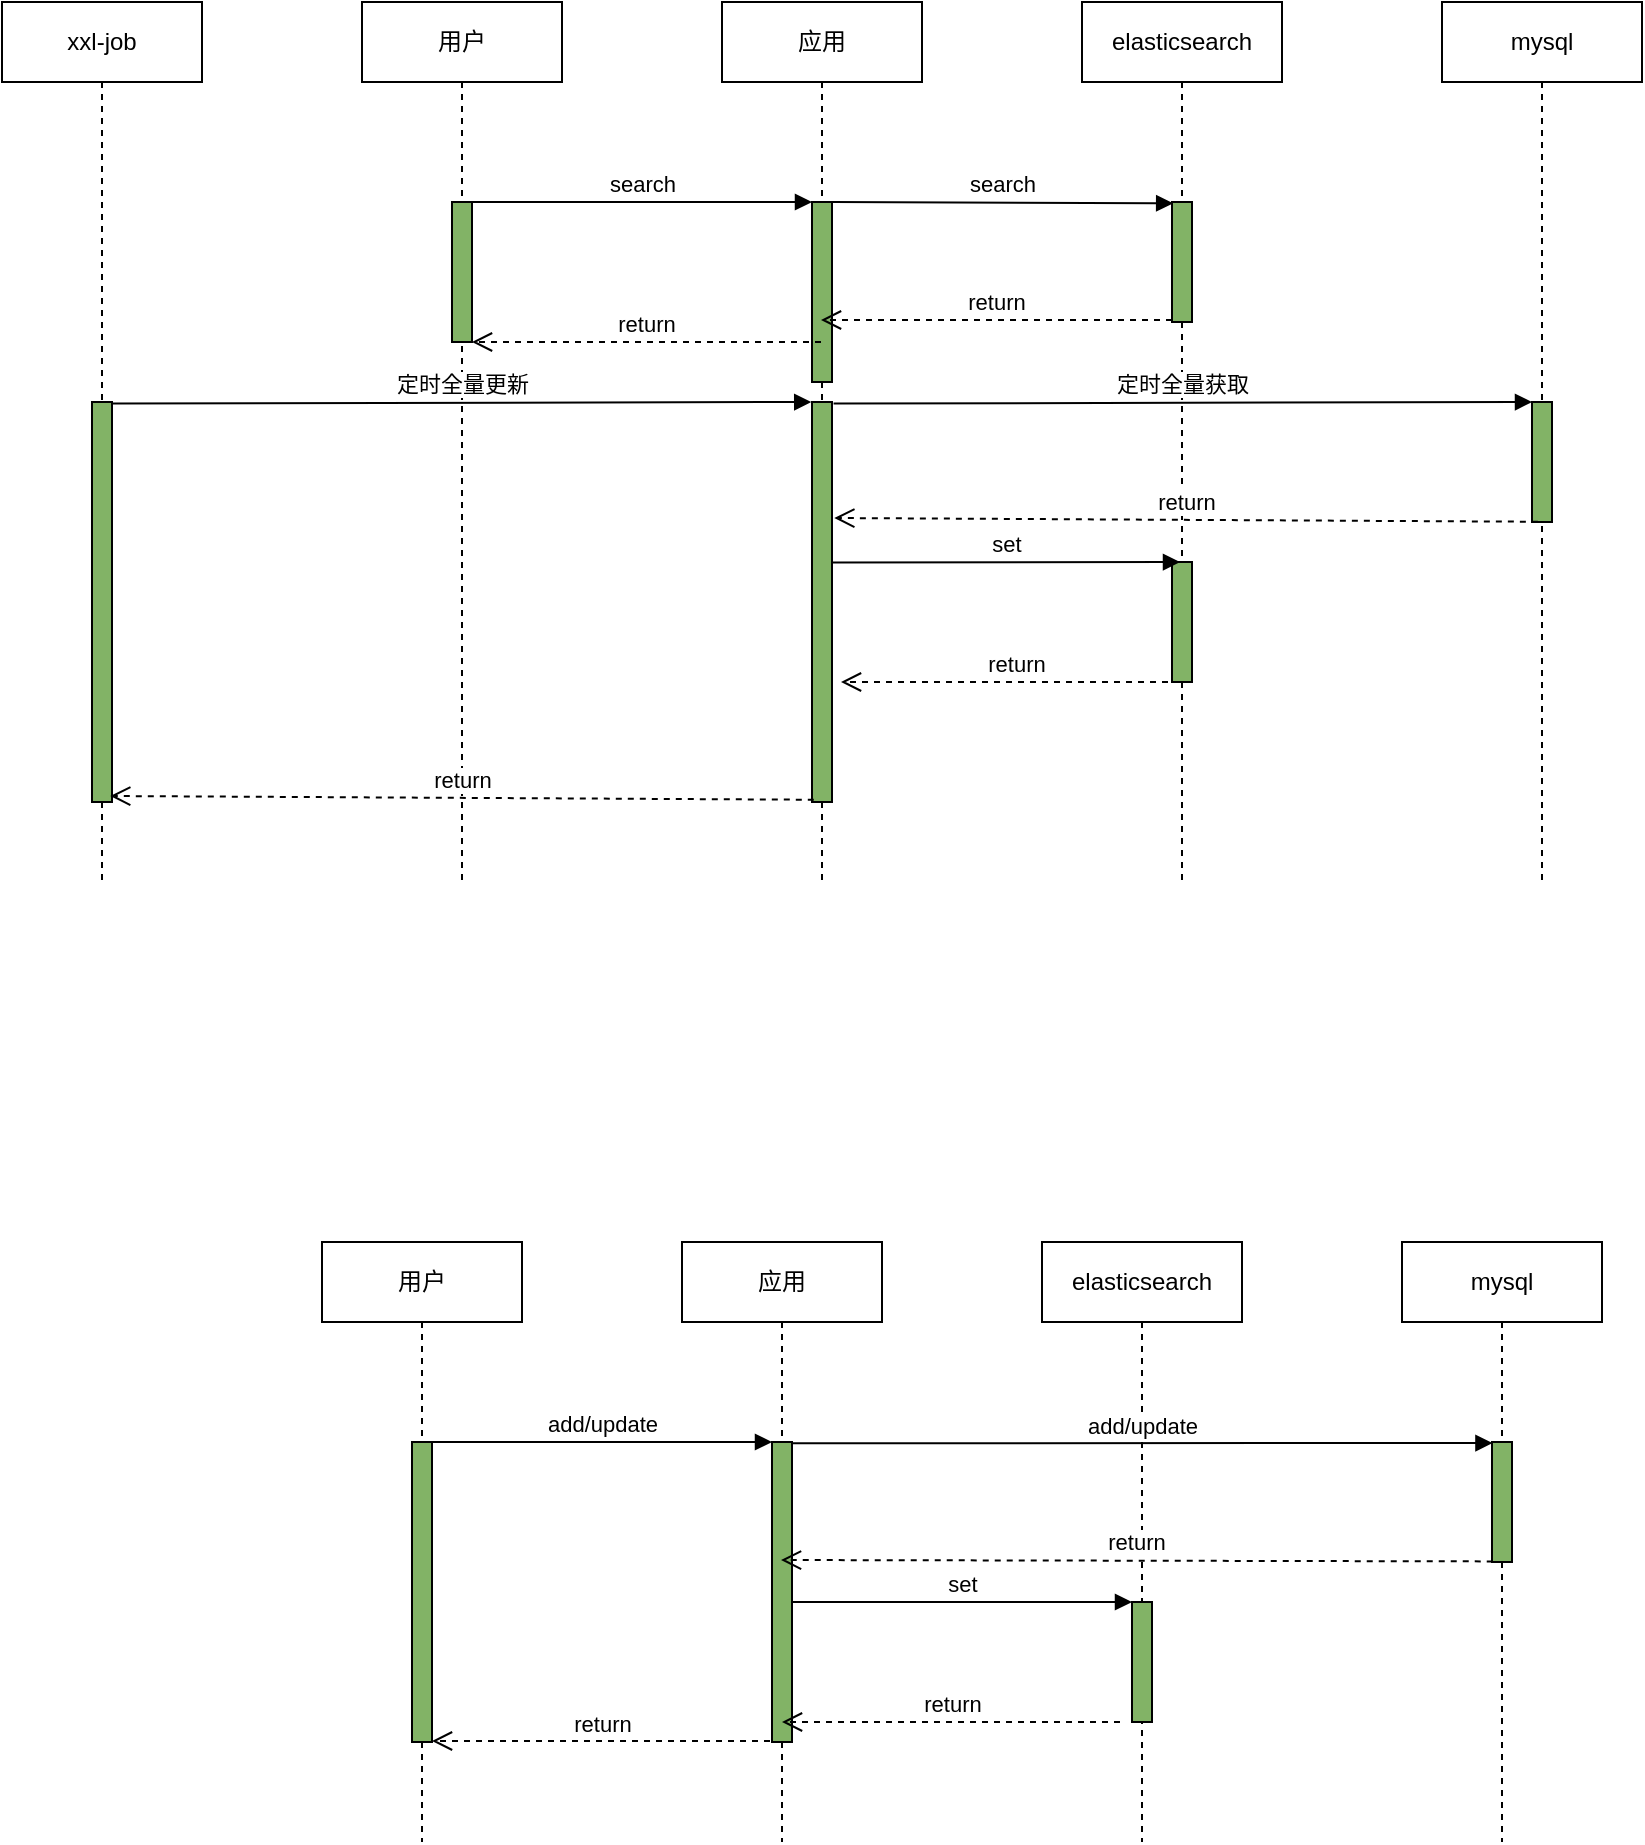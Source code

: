 <mxfile version="13.0.3" type="device" pages="4"><diagram id="2pOx5vZA9bVdwbyQCd-J" name="机构空间搜索"><mxGraphModel dx="2077" dy="900" grid="1" gridSize="10" guides="1" tooltips="1" connect="1" arrows="1" fold="1" page="1" pageScale="1" pageWidth="827" pageHeight="1169" math="0" shadow="0"><root><mxCell id="0"/><mxCell id="1" parent="0"/><mxCell id="FmUv01zvPgRpeJkrt24G-2" value="用户" style="shape=umlLifeline;perimeter=lifelinePerimeter;whiteSpace=wrap;html=1;container=1;collapsible=0;recursiveResize=0;outlineConnect=0;" vertex="1" parent="1"><mxGeometry x="60" y="150" width="100" height="440" as="geometry"/></mxCell><mxCell id="FmUv01zvPgRpeJkrt24G-3" value="" style="html=1;points=[];perimeter=orthogonalPerimeter;fillColor=#82B366;" vertex="1" parent="FmUv01zvPgRpeJkrt24G-2"><mxGeometry x="45" y="100" width="10" height="70" as="geometry"/></mxCell><mxCell id="FmUv01zvPgRpeJkrt24G-4" value="xxl-job" style="shape=umlLifeline;perimeter=lifelinePerimeter;whiteSpace=wrap;html=1;container=1;collapsible=0;recursiveResize=0;outlineConnect=0;" vertex="1" parent="1"><mxGeometry x="-120" y="150" width="100" height="440" as="geometry"/></mxCell><mxCell id="FmUv01zvPgRpeJkrt24G-5" value="" style="html=1;points=[];perimeter=orthogonalPerimeter;fillColor=#82B366;" vertex="1" parent="FmUv01zvPgRpeJkrt24G-4"><mxGeometry x="45" y="200" width="10" height="200" as="geometry"/></mxCell><mxCell id="FmUv01zvPgRpeJkrt24G-6" value="应用" style="shape=umlLifeline;perimeter=lifelinePerimeter;whiteSpace=wrap;html=1;container=1;collapsible=0;recursiveResize=0;outlineConnect=0;" vertex="1" parent="1"><mxGeometry x="240" y="150" width="100" height="440" as="geometry"/></mxCell><mxCell id="FmUv01zvPgRpeJkrt24G-7" value="" style="html=1;points=[];perimeter=orthogonalPerimeter;fillColor=#82B366;" vertex="1" parent="FmUv01zvPgRpeJkrt24G-6"><mxGeometry x="45" y="100" width="10" height="90" as="geometry"/></mxCell><mxCell id="FmUv01zvPgRpeJkrt24G-8" value="" style="html=1;points=[];perimeter=orthogonalPerimeter;fillColor=#82B366;" vertex="1" parent="FmUv01zvPgRpeJkrt24G-6"><mxGeometry x="45" y="200" width="10" height="200" as="geometry"/></mxCell><mxCell id="FmUv01zvPgRpeJkrt24G-9" value="elasticsearch" style="shape=umlLifeline;perimeter=lifelinePerimeter;whiteSpace=wrap;html=1;container=1;collapsible=0;recursiveResize=0;outlineConnect=0;" vertex="1" parent="1"><mxGeometry x="420" y="150" width="100" height="440" as="geometry"/></mxCell><mxCell id="FmUv01zvPgRpeJkrt24G-10" value="" style="html=1;points=[];perimeter=orthogonalPerimeter;fillColor=#82B366;" vertex="1" parent="FmUv01zvPgRpeJkrt24G-9"><mxGeometry x="45" y="280" width="10" height="60" as="geometry"/></mxCell><mxCell id="FmUv01zvPgRpeJkrt24G-11" value="mysql" style="shape=umlLifeline;perimeter=lifelinePerimeter;whiteSpace=wrap;html=1;container=1;collapsible=0;recursiveResize=0;outlineConnect=0;" vertex="1" parent="1"><mxGeometry x="600" y="150" width="100" height="440" as="geometry"/></mxCell><mxCell id="FmUv01zvPgRpeJkrt24G-12" value="" style="html=1;points=[];perimeter=orthogonalPerimeter;fillColor=#82B366;" vertex="1" parent="1"><mxGeometry x="465" y="250" width="10" height="60" as="geometry"/></mxCell><mxCell id="FmUv01zvPgRpeJkrt24G-13" value="search" style="html=1;verticalAlign=bottom;endArrow=block;exitX=1;exitY=0;exitDx=0;exitDy=0;entryX=0;entryY=0;entryDx=0;entryDy=0;entryPerimeter=0;" edge="1" parent="1" source="FmUv01zvPgRpeJkrt24G-3" target="FmUv01zvPgRpeJkrt24G-7"><mxGeometry relative="1" as="geometry"><mxPoint x="290" y="250" as="targetPoint"/></mxGeometry></mxCell><mxCell id="FmUv01zvPgRpeJkrt24G-14" value="return" style="html=1;verticalAlign=bottom;endArrow=open;dashed=1;endSize=8;entryX=1;entryY=0.95;entryDx=0;entryDy=0;" edge="1" parent="1"><mxGeometry relative="1" as="geometry"><mxPoint x="115" y="320" as="targetPoint"/><mxPoint x="289.5" y="320" as="sourcePoint"/></mxGeometry></mxCell><mxCell id="FmUv01zvPgRpeJkrt24G-15" value="return" style="html=1;verticalAlign=bottom;endArrow=open;dashed=1;endSize=8;" edge="1" parent="1"><mxGeometry relative="1" as="geometry"><mxPoint x="289.5" y="309" as="targetPoint"/><mxPoint x="465" y="309" as="sourcePoint"/></mxGeometry></mxCell><mxCell id="FmUv01zvPgRpeJkrt24G-34" value="search" style="html=1;verticalAlign=bottom;endArrow=block;exitX=1.009;exitY=0;exitDx=0;exitDy=0;exitPerimeter=0;entryX=0.058;entryY=0.011;entryDx=0;entryDy=0;entryPerimeter=0;" edge="1" parent="1" source="FmUv01zvPgRpeJkrt24G-7" target="FmUv01zvPgRpeJkrt24G-12"><mxGeometry width="80" relative="1" as="geometry"><mxPoint x="330" y="250" as="sourcePoint"/><mxPoint x="410" y="250" as="targetPoint"/></mxGeometry></mxCell><mxCell id="FmUv01zvPgRpeJkrt24G-38" value="" style="html=1;points=[];perimeter=orthogonalPerimeter;fillColor=#82B366;" vertex="1" parent="1"><mxGeometry x="645" y="350" width="10" height="60" as="geometry"/></mxCell><mxCell id="FmUv01zvPgRpeJkrt24G-39" value="定时全量获取" style="html=1;verticalAlign=bottom;endArrow=block;entryX=0.022;entryY=0.009;entryDx=0;entryDy=0;entryPerimeter=0;exitX=1.079;exitY=0.004;exitDx=0;exitDy=0;exitPerimeter=0;" edge="1" parent="1" source="FmUv01zvPgRpeJkrt24G-8"><mxGeometry relative="1" as="geometry"><mxPoint x="645" y="350" as="targetPoint"/><mxPoint x="321" y="350" as="sourcePoint"/></mxGeometry></mxCell><mxCell id="FmUv01zvPgRpeJkrt24G-40" value="return" style="html=1;verticalAlign=bottom;endArrow=open;dashed=1;endSize=8;exitX=0.037;exitY=0.995;exitDx=0;exitDy=0;exitPerimeter=0;entryX=1.114;entryY=0.29;entryDx=0;entryDy=0;entryPerimeter=0;" edge="1" parent="1" target="FmUv01zvPgRpeJkrt24G-8"><mxGeometry relative="1" as="geometry"><mxPoint x="330" y="409" as="targetPoint"/><mxPoint x="647.93" y="409.87" as="sourcePoint"/></mxGeometry></mxCell><mxCell id="FmUv01zvPgRpeJkrt24G-41" value="set" style="html=1;verticalAlign=bottom;endArrow=block;exitX=1.013;exitY=0.401;exitDx=0;exitDy=0;exitPerimeter=0;entryX=0.3;entryY=-0.017;entryDx=0;entryDy=0;entryPerimeter=0;" edge="1" parent="1" source="FmUv01zvPgRpeJkrt24G-8"><mxGeometry width="80" relative="1" as="geometry"><mxPoint x="295" y="432.04" as="sourcePoint"/><mxPoint x="469" y="430" as="targetPoint"/></mxGeometry></mxCell><mxCell id="FmUv01zvPgRpeJkrt24G-42" value="return" style="html=1;verticalAlign=bottom;endArrow=open;dashed=1;endSize=8;" edge="1" parent="1"><mxGeometry relative="1" as="geometry"><mxPoint x="299.5" y="490" as="targetPoint"/><mxPoint x="475" y="490" as="sourcePoint"/></mxGeometry></mxCell><mxCell id="FmUv01zvPgRpeJkrt24G-43" value="定时全量更新" style="html=1;verticalAlign=bottom;endArrow=block;entryX=0.022;entryY=0.009;entryDx=0;entryDy=0;entryPerimeter=0;exitX=1.079;exitY=0.004;exitDx=0;exitDy=0;exitPerimeter=0;" edge="1" parent="1"><mxGeometry relative="1" as="geometry"><mxPoint x="284.61" y="350" as="targetPoint"/><mxPoint x="-64.6" y="350.8" as="sourcePoint"/></mxGeometry></mxCell><mxCell id="FmUv01zvPgRpeJkrt24G-44" value="return" style="html=1;verticalAlign=bottom;endArrow=open;dashed=1;endSize=8;exitX=0.037;exitY=0.995;exitDx=0;exitDy=0;exitPerimeter=0;entryX=1.114;entryY=0.29;entryDx=0;entryDy=0;entryPerimeter=0;" edge="1" parent="1"><mxGeometry relative="1" as="geometry"><mxPoint x="-65.89" y="547" as="targetPoint"/><mxPoint x="285.9" y="548.87" as="sourcePoint"/></mxGeometry></mxCell><mxCell id="FmUv01zvPgRpeJkrt24G-90" value="用户" style="shape=umlLifeline;perimeter=lifelinePerimeter;whiteSpace=wrap;html=1;container=1;collapsible=0;recursiveResize=0;outlineConnect=0;" vertex="1" parent="1"><mxGeometry x="40" y="770" width="100" height="300" as="geometry"/></mxCell><mxCell id="FmUv01zvPgRpeJkrt24G-91" value="" style="html=1;points=[];perimeter=orthogonalPerimeter;fillColor=#82B366;" vertex="1" parent="FmUv01zvPgRpeJkrt24G-90"><mxGeometry x="45" y="100" width="10" height="150" as="geometry"/></mxCell><mxCell id="FmUv01zvPgRpeJkrt24G-92" value="应用" style="shape=umlLifeline;perimeter=lifelinePerimeter;whiteSpace=wrap;html=1;container=1;collapsible=0;recursiveResize=0;outlineConnect=0;" vertex="1" parent="1"><mxGeometry x="220" y="770" width="100" height="300" as="geometry"/></mxCell><mxCell id="FmUv01zvPgRpeJkrt24G-93" value="" style="html=1;points=[];perimeter=orthogonalPerimeter;fillColor=#82B366;" vertex="1" parent="FmUv01zvPgRpeJkrt24G-92"><mxGeometry x="45" y="100" width="10" height="150" as="geometry"/></mxCell><mxCell id="FmUv01zvPgRpeJkrt24G-94" value="elasticsearch" style="shape=umlLifeline;perimeter=lifelinePerimeter;whiteSpace=wrap;html=1;container=1;collapsible=0;recursiveResize=0;outlineConnect=0;" vertex="1" parent="1"><mxGeometry x="400" y="770" width="100" height="300" as="geometry"/></mxCell><mxCell id="FmUv01zvPgRpeJkrt24G-95" value="" style="html=1;points=[];perimeter=orthogonalPerimeter;fillColor=#82B366;" vertex="1" parent="FmUv01zvPgRpeJkrt24G-94"><mxGeometry x="45" y="180" width="10" height="60" as="geometry"/></mxCell><mxCell id="FmUv01zvPgRpeJkrt24G-96" value="mysql" style="shape=umlLifeline;perimeter=lifelinePerimeter;whiteSpace=wrap;html=1;container=1;collapsible=0;recursiveResize=0;outlineConnect=0;" vertex="1" parent="1"><mxGeometry x="580" y="770" width="100" height="300" as="geometry"/></mxCell><mxCell id="FmUv01zvPgRpeJkrt24G-97" value="" style="html=1;points=[];perimeter=orthogonalPerimeter;fillColor=#82B366;" vertex="1" parent="FmUv01zvPgRpeJkrt24G-96"><mxGeometry x="45" y="100" width="10" height="60" as="geometry"/></mxCell><mxCell id="FmUv01zvPgRpeJkrt24G-98" value="add/update" style="html=1;verticalAlign=bottom;endArrow=block;exitX=1;exitY=0;exitDx=0;exitDy=0;entryX=0;entryY=0;entryDx=0;entryDy=0;entryPerimeter=0;" edge="1" parent="1" source="FmUv01zvPgRpeJkrt24G-91" target="FmUv01zvPgRpeJkrt24G-93"><mxGeometry relative="1" as="geometry"><mxPoint x="270" y="870" as="targetPoint"/></mxGeometry></mxCell><mxCell id="FmUv01zvPgRpeJkrt24G-99" value="return" style="html=1;verticalAlign=bottom;endArrow=open;dashed=1;endSize=8;entryX=1;entryY=0.95;entryDx=0;entryDy=0;exitX=-0.1;exitY=0.95;exitDx=0;exitDy=0;exitPerimeter=0;" edge="1" parent="1"><mxGeometry relative="1" as="geometry"><mxPoint x="264" y="1019.5" as="sourcePoint"/><mxPoint x="95" y="1019.5" as="targetPoint"/></mxGeometry></mxCell><mxCell id="FmUv01zvPgRpeJkrt24G-100" value="return" style="html=1;verticalAlign=bottom;endArrow=open;dashed=1;endSize=8;exitX=0.037;exitY=0.995;exitDx=0;exitDy=0;exitPerimeter=0;" edge="1" parent="1" source="FmUv01zvPgRpeJkrt24G-97"><mxGeometry relative="1" as="geometry"><mxPoint x="269.5" y="929.0" as="targetPoint"/><mxPoint x="445" y="929" as="sourcePoint"/></mxGeometry></mxCell><mxCell id="FmUv01zvPgRpeJkrt24G-101" value="add/update" style="html=1;verticalAlign=bottom;endArrow=block;exitX=1.029;exitY=0.004;exitDx=0;exitDy=0;exitPerimeter=0;entryX=0.022;entryY=0.009;entryDx=0;entryDy=0;entryPerimeter=0;" edge="1" parent="1" source="FmUv01zvPgRpeJkrt24G-93" target="FmUv01zvPgRpeJkrt24G-97"><mxGeometry relative="1" as="geometry"><mxPoint x="420" y="870" as="targetPoint"/><mxPoint x="300" y="870" as="sourcePoint"/></mxGeometry></mxCell><mxCell id="FmUv01zvPgRpeJkrt24G-102" value="set" style="html=1;verticalAlign=bottom;endArrow=block;exitX=1;exitY=0;exitDx=0;exitDy=0;entryX=0;entryY=0;entryDx=0;entryDy=0;entryPerimeter=0;" edge="1" parent="1"><mxGeometry relative="1" as="geometry"><mxPoint x="445" y="950" as="targetPoint"/><mxPoint x="275" y="950" as="sourcePoint"/></mxGeometry></mxCell><mxCell id="FmUv01zvPgRpeJkrt24G-103" value="return" style="html=1;verticalAlign=bottom;endArrow=open;dashed=1;endSize=8;entryX=1;entryY=0.95;entryDx=0;entryDy=0;exitX=-0.1;exitY=0.95;exitDx=0;exitDy=0;exitPerimeter=0;" edge="1" parent="1"><mxGeometry relative="1" as="geometry"><mxPoint x="439" y="1010" as="sourcePoint"/><mxPoint x="270" y="1010" as="targetPoint"/></mxGeometry></mxCell></root></mxGraphModel></diagram><diagram id="dRY6f76JuUbdCczCUaoJ" name="用户-机构空间搜索"><mxGraphModel dx="1250" dy="900" grid="1" gridSize="10" guides="1" tooltips="1" connect="1" arrows="1" fold="1" page="1" pageScale="1" pageWidth="827" pageHeight="1169" math="0" shadow="0"><root><mxCell id="G2t00onIV2W3zh_cD-B2-0"/><mxCell id="G2t00onIV2W3zh_cD-B2-1" parent="G2t00onIV2W3zh_cD-B2-0"/><mxCell id="n-VdSFfnEKtXobrndmU7-36" value="redis判断" style="shape=umlFrame;whiteSpace=wrap;html=1;rounded=1;strokeColor=#808080;strokeWidth=1;fillColor=#CCFFCC;fontSize=14;fontColor=#666666;align=center;width=90;height=22;labelBackgroundColor=none;" vertex="1" parent="G2t00onIV2W3zh_cD-B2-1"><mxGeometry x="220" y="248" width="470" height="500" as="geometry"/></mxCell><mxCell id="n-VdSFfnEKtXobrndmU7-37" value="熔断判断" style="shape=umlFrame;whiteSpace=wrap;html=1;rounded=1;strokeColor=#808080;strokeWidth=1;fillColor=#CCFFCC;fontSize=14;fontColor=#666666;align=center;labelBackgroundColor=none;" vertex="1" parent="G2t00onIV2W3zh_cD-B2-1"><mxGeometry x="240" y="390" width="350" height="250" as="geometry"/></mxCell><mxCell id="n-VdSFfnEKtXobrndmU7-38" value="redis" style="shape=umlLifeline;perimeter=lifelinePerimeter;whiteSpace=wrap;html=1;container=1;collapsible=0;recursiveResize=0;outlineConnect=0;rounded=1;shadow=0;comic=0;labelBackgroundColor=none;strokeWidth=1;fontFamily=Verdana;fontSize=12;align=center;" vertex="1" parent="G2t00onIV2W3zh_cD-B2-1"><mxGeometry x="430" y="80" width="100" height="720" as="geometry"/></mxCell><mxCell id="n-VdSFfnEKtXobrndmU7-39" value="" style="html=1;points=[];perimeter=orthogonalPerimeter;rounded=0;shadow=0;comic=0;labelBackgroundColor=#ffffff;strokeWidth=1;fontFamily=Verdana;fontSize=12;align=center;fillColor=#d5e8d4;strokeColor=#82b366;" vertex="1" parent="n-VdSFfnEKtXobrndmU7-38"><mxGeometry x="45" y="100" width="10" height="50" as="geometry"/></mxCell><mxCell id="n-VdSFfnEKtXobrndmU7-41" value="" style="html=1;points=[];perimeter=orthogonalPerimeter;rounded=0;shadow=0;comic=0;labelBackgroundColor=#ffffff;strokeWidth=1;fontFamily=Verdana;fontSize=12;align=center;fillColor=#d5e8d4;strokeColor=#82b366;" vertex="1" parent="n-VdSFfnEKtXobrndmU7-38"><mxGeometry x="45" y="480" width="10" height="40" as="geometry"/></mxCell><mxCell id="n-VdSFfnEKtXobrndmU7-42" value="mysql" style="shape=umlLifeline;perimeter=lifelinePerimeter;whiteSpace=wrap;html=1;container=1;collapsible=0;recursiveResize=0;outlineConnect=0;rounded=1;shadow=0;comic=0;labelBackgroundColor=none;strokeWidth=1;fontFamily=Verdana;fontSize=12;align=center;" vertex="1" parent="G2t00onIV2W3zh_cD-B2-1"><mxGeometry x="590" y="80" width="100" height="720" as="geometry"/></mxCell><mxCell id="n-VdSFfnEKtXobrndmU7-43" value="" style="html=1;points=[];perimeter=orthogonalPerimeter;rounded=0;shadow=0;comic=0;labelBackgroundColor=#ffffff;strokeWidth=1;fontFamily=Verdana;fontSize=12;align=center;fillColor=#d5e8d4;strokeColor=#82b366;" vertex="1" parent="n-VdSFfnEKtXobrndmU7-42"><mxGeometry x="45" y="250" width="10" height="50" as="geometry"/></mxCell><mxCell id="n-VdSFfnEKtXobrndmU7-44" value="用户" style="shape=umlLifeline;perimeter=lifelinePerimeter;whiteSpace=wrap;html=1;container=1;collapsible=0;recursiveResize=0;outlineConnect=0;rounded=1;shadow=0;comic=0;labelBackgroundColor=none;strokeWidth=1;fontFamily=Verdana;fontSize=12;align=center;" vertex="1" parent="G2t00onIV2W3zh_cD-B2-1"><mxGeometry x="100" y="80" width="100" height="720" as="geometry"/></mxCell><mxCell id="n-VdSFfnEKtXobrndmU7-45" value="" style="html=1;points=[];perimeter=orthogonalPerimeter;rounded=0;shadow=0;comic=0;labelBackgroundColor=#ffffff;strokeWidth=1;fontFamily=Verdana;fontSize=12;align=center;fillColor=#d5e8d4;strokeColor=#82b366;" vertex="1" parent="n-VdSFfnEKtXobrndmU7-44"><mxGeometry x="45" y="100" width="10" height="540" as="geometry"/></mxCell><mxCell id="n-VdSFfnEKtXobrndmU7-46" value="get" style="html=1;verticalAlign=bottom;endArrow=block;labelBackgroundColor=#ffffff;fontFamily=Verdana;fontSize=12;elbow=vertical;entryX=0.1;entryY=0.033;entryDx=0;entryDy=0;entryPerimeter=0;edgeStyle=elbowEdgeStyle;" edge="1" parent="G2t00onIV2W3zh_cD-B2-1"><mxGeometry relative="1" as="geometry"><mxPoint x="155" y="181" as="sourcePoint"/><mxPoint x="306" y="180.85" as="targetPoint"/></mxGeometry></mxCell><mxCell id="n-VdSFfnEKtXobrndmU7-47" value="ids" style="html=1;verticalAlign=bottom;endArrow=open;dashed=1;endSize=8;exitX=0;exitY=0.733;labelBackgroundColor=#ffffff;fontFamily=Verdana;fontSize=12;exitDx=0;exitDy=0;exitPerimeter=0;edgeStyle=elbowEdgeStyle;elbow=vertical;" edge="1" parent="G2t00onIV2W3zh_cD-B2-1" source="n-VdSFfnEKtXobrndmU7-39" target="n-VdSFfnEKtXobrndmU7-49"><mxGeometry x="0.063" relative="1" as="geometry"><mxPoint x="160" y="320" as="targetPoint"/><mxPoint x="570" y="320" as="sourcePoint"/><Array as="points"><mxPoint x="410" y="224"/></Array><mxPoint as="offset"/></mxGeometry></mxCell><mxCell id="n-VdSFfnEKtXobrndmU7-48" value="应用" style="shape=umlLifeline;perimeter=lifelinePerimeter;whiteSpace=wrap;html=1;container=1;collapsible=0;recursiveResize=0;outlineConnect=0;rounded=1;shadow=0;comic=0;labelBackgroundColor=none;strokeWidth=1;fontFamily=Verdana;fontSize=12;align=center;" vertex="1" parent="G2t00onIV2W3zh_cD-B2-1"><mxGeometry x="260" y="80" width="100" height="720" as="geometry"/></mxCell><mxCell id="n-VdSFfnEKtXobrndmU7-49" value="" style="html=1;points=[];perimeter=orthogonalPerimeter;rounded=0;shadow=0;comic=0;labelBackgroundColor=#ffffff;strokeWidth=1;fontFamily=Verdana;fontSize=12;align=center;fillColor=#d5e8d4;strokeColor=#82b366;" vertex="1" parent="n-VdSFfnEKtXobrndmU7-48"><mxGeometry x="45" y="100" width="10" height="540" as="geometry"/></mxCell><mxCell id="n-VdSFfnEKtXobrndmU7-50" value="[else]" style="text;html=1;align=center;verticalAlign=middle;resizable=0;points=[];autosize=1;fontSize=14;fontColor=#666666;labelBackgroundColor=#ffffff;" vertex="1" parent="n-VdSFfnEKtXobrndmU7-48"><mxGeometry x="24" y="440" width="50" height="20" as="geometry"/></mxCell><mxCell id="n-VdSFfnEKtXobrndmU7-51" value="get" style="html=1;verticalAlign=bottom;endArrow=block;labelBackgroundColor=#ffffff;fontFamily=Verdana;fontSize=12;elbow=vertical;entryX=0.1;entryY=0;entryDx=0;entryDy=0;entryPerimeter=0;edgeStyle=elbowEdgeStyle;" edge="1" parent="G2t00onIV2W3zh_cD-B2-1" source="n-VdSFfnEKtXobrndmU7-49" target="n-VdSFfnEKtXobrndmU7-39"><mxGeometry x="-0.055" relative="1" as="geometry"><mxPoint x="320" y="181.02" as="sourcePoint"/><mxPoint x="471" y="180.0" as="targetPoint"/><Array as="points"><mxPoint x="400" y="180"/></Array><mxPoint as="offset"/></mxGeometry></mxCell><mxCell id="n-VdSFfnEKtXobrndmU7-52" value="[ids.isBlank]" style="text;html=1;align=center;verticalAlign=middle;resizable=0;points=[];autosize=1;fontSize=14;fontColor=#666666;labelBackgroundColor=#ffffff;" vertex="1" parent="G2t00onIV2W3zh_cD-B2-1"><mxGeometry x="264" y="280" width="90" height="20" as="geometry"/></mxCell><mxCell id="n-VdSFfnEKtXobrndmU7-53" value="get" style="html=1;verticalAlign=bottom;endArrow=block;labelBackgroundColor=#ffffff;fontFamily=Verdana;fontSize=12;elbow=vertical;edgeStyle=elbowEdgeStyle;" edge="1" parent="G2t00onIV2W3zh_cD-B2-1" source="n-VdSFfnEKtXobrndmU7-49" target="n-VdSFfnEKtXobrndmU7-43"><mxGeometry x="-0.055" relative="1" as="geometry"><mxPoint x="333" y="330" as="sourcePoint"/><mxPoint x="494" y="330" as="targetPoint"/><Array as="points"><mxPoint x="418" y="330"/></Array><mxPoint as="offset"/></mxGeometry></mxCell><mxCell id="n-VdSFfnEKtXobrndmU7-54" value="ids_mysql" style="html=1;verticalAlign=bottom;endArrow=open;dashed=1;endSize=8;labelBackgroundColor=#ffffff;fontFamily=Verdana;fontSize=12;edgeStyle=elbowEdgeStyle;elbow=vertical;" edge="1" parent="G2t00onIV2W3zh_cD-B2-1" target="n-VdSFfnEKtXobrndmU7-49"><mxGeometry x="0.063" relative="1" as="geometry"><mxPoint x="430" y="380.02" as="targetPoint"/><mxPoint x="636" y="380" as="sourcePoint"/><Array as="points"><mxPoint x="630" y="380"/></Array><mxPoint as="offset"/></mxGeometry></mxCell><mxCell id="n-VdSFfnEKtXobrndmU7-55" value="[熔断]" style="text;html=1;align=center;verticalAlign=middle;resizable=0;points=[];autosize=1;fontSize=14;fontColor=#666666;labelBackgroundColor=#ffffff;" vertex="1" parent="G2t00onIV2W3zh_cD-B2-1"><mxGeometry x="284" y="422" width="50" height="20" as="geometry"/></mxCell><mxCell id="n-VdSFfnEKtXobrndmU7-58" value="set" style="html=1;verticalAlign=bottom;endArrow=block;labelBackgroundColor=#ffffff;fontFamily=Verdana;fontSize=12;elbow=vertical;edgeStyle=elbowEdgeStyle;" edge="1" parent="G2t00onIV2W3zh_cD-B2-1"><mxGeometry x="-0.055" relative="1" as="geometry"><mxPoint x="315" y="562" as="sourcePoint"/><mxPoint x="475" y="562" as="targetPoint"/><Array as="points"><mxPoint x="330" y="562"/></Array><mxPoint as="offset"/></mxGeometry></mxCell><mxCell id="n-VdSFfnEKtXobrndmU7-59" value="return" style="html=1;verticalAlign=bottom;endArrow=open;dashed=1;endSize=8;labelBackgroundColor=#ffffff;fontFamily=Verdana;fontSize=12;edgeStyle=elbowEdgeStyle;elbow=vertical;" edge="1" parent="G2t00onIV2W3zh_cD-B2-1"><mxGeometry x="0.063" relative="1" as="geometry"><mxPoint x="315" y="600" as="targetPoint"/><mxPoint x="475" y="600" as="sourcePoint"/><Array as="points"/><mxPoint as="offset"/></mxGeometry></mxCell><mxCell id="n-VdSFfnEKtXobrndmU7-60" value="[else]" style="text;html=1;align=center;verticalAlign=middle;resizable=0;points=[];autosize=1;fontSize=14;fontColor=#666666;labelBackgroundColor=#ffffff;" vertex="1" parent="G2t00onIV2W3zh_cD-B2-1"><mxGeometry x="284" y="659" width="50" height="20" as="geometry"/></mxCell><mxCell id="n-VdSFfnEKtXobrndmU7-61" value="ids_redis" style="html=1;verticalAlign=bottom;endArrow=open;dashed=1;endSize=8;labelBackgroundColor=#ffffff;fontFamily=Verdana;fontSize=12;edgeStyle=elbowEdgeStyle;elbow=vertical;entryX=1.2;entryY=1.002;entryDx=0;entryDy=0;entryPerimeter=0;exitX=0;exitY=1.002;exitDx=0;exitDy=0;exitPerimeter=0;" edge="1" parent="G2t00onIV2W3zh_cD-B2-1" source="n-VdSFfnEKtXobrndmU7-49" target="n-VdSFfnEKtXobrndmU7-45"><mxGeometry y="-10" relative="1" as="geometry"><mxPoint x="100" y="710" as="targetPoint"/><mxPoint x="260" y="710" as="sourcePoint"/><Array as="points"><mxPoint x="230" y="721"/></Array><mxPoint as="offset"/></mxGeometry></mxCell><mxCell id="n-VdSFfnEKtXobrndmU7-62" value="ids_mysql" style="html=1;verticalAlign=bottom;endArrow=open;dashed=1;endSize=8;labelBackgroundColor=#ffffff;fontFamily=Verdana;fontSize=12;edgeStyle=elbowEdgeStyle;elbow=vertical;" edge="1" parent="G2t00onIV2W3zh_cD-B2-1"><mxGeometry x="0.063" relative="1" as="geometry"><mxPoint x="155" y="620" as="targetPoint"/><mxPoint x="309.5" y="620" as="sourcePoint"/><Array as="points"/><mxPoint as="offset"/></mxGeometry></mxCell><mxCell id="n-VdSFfnEKtXobrndmU7-63" value="ids_null" style="html=1;verticalAlign=bottom;endArrow=open;dashed=1;endSize=8;labelBackgroundColor=#ffffff;fontFamily=Verdana;fontSize=12;elbow=vertical;exitX=0.5;exitY=0.606;exitDx=0;exitDy=0;exitPerimeter=0;" edge="1" parent="G2t00onIV2W3zh_cD-B2-1"><mxGeometry x="0.063" relative="1" as="geometry"><mxPoint x="155" y="487" as="targetPoint"/><mxPoint x="310" y="487.24" as="sourcePoint"/><mxPoint as="offset"/><Array as="points"><mxPoint x="270" y="487"/></Array></mxGeometry></mxCell><mxCell id="n-VdSFfnEKtXobrndmU7-64" value="redis" style="shape=umlLifeline;perimeter=lifelinePerimeter;whiteSpace=wrap;html=1;container=1;collapsible=0;recursiveResize=0;outlineConnect=0;rounded=1;shadow=0;comic=0;labelBackgroundColor=none;strokeWidth=1;fontFamily=Verdana;fontSize=12;align=center;" vertex="1" parent="G2t00onIV2W3zh_cD-B2-1"><mxGeometry x="1121" y="80" width="100" height="350" as="geometry"/></mxCell><mxCell id="n-VdSFfnEKtXobrndmU7-65" value="" style="html=1;points=[];perimeter=orthogonalPerimeter;rounded=0;shadow=0;comic=0;labelBackgroundColor=#ffffff;strokeWidth=1;fontFamily=Verdana;fontSize=12;align=center;fillColor=#d5e8d4;strokeColor=#82b366;" vertex="1" parent="n-VdSFfnEKtXobrndmU7-64"><mxGeometry x="45" y="198" width="10" height="50" as="geometry"/></mxCell><mxCell id="n-VdSFfnEKtXobrndmU7-66" value="mysql" style="shape=umlLifeline;perimeter=lifelinePerimeter;whiteSpace=wrap;html=1;container=1;collapsible=0;recursiveResize=0;outlineConnect=0;rounded=1;shadow=0;comic=0;labelBackgroundColor=none;strokeWidth=1;fontFamily=Verdana;fontSize=12;align=center;" vertex="1" parent="G2t00onIV2W3zh_cD-B2-1"><mxGeometry x="1281" y="80" width="100" height="350" as="geometry"/></mxCell><mxCell id="n-VdSFfnEKtXobrndmU7-67" value="" style="html=1;points=[];perimeter=orthogonalPerimeter;rounded=0;shadow=0;comic=0;labelBackgroundColor=#ffffff;strokeWidth=1;fontFamily=Verdana;fontSize=12;align=center;fillColor=#d5e8d4;strokeColor=#82b366;" vertex="1" parent="n-VdSFfnEKtXobrndmU7-66"><mxGeometry x="45" y="100" width="10" height="50" as="geometry"/></mxCell><mxCell id="n-VdSFfnEKtXobrndmU7-68" value="用户" style="shape=umlLifeline;perimeter=lifelinePerimeter;whiteSpace=wrap;html=1;container=1;collapsible=0;recursiveResize=0;outlineConnect=0;rounded=1;shadow=0;comic=0;labelBackgroundColor=none;strokeWidth=1;fontFamily=Verdana;fontSize=12;align=center;" vertex="1" parent="G2t00onIV2W3zh_cD-B2-1"><mxGeometry x="791" y="80" width="100" height="350" as="geometry"/></mxCell><mxCell id="n-VdSFfnEKtXobrndmU7-69" value="" style="html=1;points=[];perimeter=orthogonalPerimeter;rounded=0;shadow=0;comic=0;labelBackgroundColor=#ffffff;strokeWidth=1;fontFamily=Verdana;fontSize=12;align=center;fillColor=#d5e8d4;strokeColor=#82b366;" vertex="1" parent="n-VdSFfnEKtXobrndmU7-68"><mxGeometry x="45" y="100" width="10" height="210" as="geometry"/></mxCell><mxCell id="n-VdSFfnEKtXobrndmU7-70" value="set" style="html=1;verticalAlign=bottom;endArrow=block;labelBackgroundColor=#ffffff;fontFamily=Verdana;fontSize=12;elbow=vertical;entryX=0.1;entryY=0.033;entryDx=0;entryDy=0;entryPerimeter=0;edgeStyle=elbowEdgeStyle;" edge="1" parent="G2t00onIV2W3zh_cD-B2-1"><mxGeometry relative="1" as="geometry"><mxPoint x="846" y="181" as="sourcePoint"/><mxPoint x="997" y="180.85" as="targetPoint"/></mxGeometry></mxCell><mxCell id="n-VdSFfnEKtXobrndmU7-71" value="return" style="html=1;verticalAlign=bottom;endArrow=open;dashed=1;endSize=8;exitX=0.1;exitY=0.86;labelBackgroundColor=#ffffff;fontFamily=Verdana;fontSize=12;exitDx=0;exitDy=0;exitPerimeter=0;edgeStyle=elbowEdgeStyle;elbow=vertical;" edge="1" parent="G2t00onIV2W3zh_cD-B2-1"><mxGeometry x="0.063" relative="1" as="geometry"><mxPoint x="1006" y="230" as="targetPoint"/><mxPoint x="1327" y="229" as="sourcePoint"/><Array as="points"><mxPoint x="1101" y="230"/></Array><mxPoint as="offset"/></mxGeometry></mxCell><mxCell id="n-VdSFfnEKtXobrndmU7-72" value="应用" style="shape=umlLifeline;perimeter=lifelinePerimeter;whiteSpace=wrap;html=1;container=1;collapsible=0;recursiveResize=0;outlineConnect=0;rounded=1;shadow=0;comic=0;labelBackgroundColor=none;strokeWidth=1;fontFamily=Verdana;fontSize=12;align=center;" vertex="1" parent="G2t00onIV2W3zh_cD-B2-1"><mxGeometry x="951" y="80" width="100" height="350" as="geometry"/></mxCell><mxCell id="n-VdSFfnEKtXobrndmU7-73" value="" style="html=1;points=[];perimeter=orthogonalPerimeter;rounded=0;shadow=0;comic=0;labelBackgroundColor=#ffffff;strokeWidth=1;fontFamily=Verdana;fontSize=12;align=center;fillColor=#d5e8d4;strokeColor=#82b366;" vertex="1" parent="n-VdSFfnEKtXobrndmU7-72"><mxGeometry x="45" y="100" width="10" height="210" as="geometry"/></mxCell><mxCell id="n-VdSFfnEKtXobrndmU7-74" value="set" style="html=1;verticalAlign=bottom;endArrow=block;labelBackgroundColor=#ffffff;fontFamily=Verdana;fontSize=12;elbow=vertical;entryX=0.1;entryY=0;entryDx=0;entryDy=0;entryPerimeter=0;edgeStyle=elbowEdgeStyle;" edge="1" parent="G2t00onIV2W3zh_cD-B2-1" source="n-VdSFfnEKtXobrndmU7-73" target="n-VdSFfnEKtXobrndmU7-67"><mxGeometry x="-0.055" relative="1" as="geometry"><mxPoint x="1011" y="181.02" as="sourcePoint"/><mxPoint x="1162" y="180.0" as="targetPoint"/><Array as="points"><mxPoint x="1091" y="180"/></Array><mxPoint as="offset"/></mxGeometry></mxCell><mxCell id="n-VdSFfnEKtXobrndmU7-75" value="set" style="html=1;verticalAlign=bottom;endArrow=block;labelBackgroundColor=#ffffff;fontFamily=Verdana;fontSize=12;elbow=vertical;edgeStyle=elbowEdgeStyle;" edge="1" parent="G2t00onIV2W3zh_cD-B2-1" source="n-VdSFfnEKtXobrndmU7-73" target="n-VdSFfnEKtXobrndmU7-65"><mxGeometry x="-0.055" relative="1" as="geometry"><mxPoint x="1033" y="300" as="sourcePoint"/><mxPoint x="1354" y="300" as="targetPoint"/><Array as="points"><mxPoint x="1142" y="279"/><mxPoint x="1118" y="300"/></Array><mxPoint as="offset"/></mxGeometry></mxCell><mxCell id="n-VdSFfnEKtXobrndmU7-76" value="return" style="html=1;verticalAlign=bottom;endArrow=open;dashed=1;endSize=8;exitX=0.2;exitY=0.94;labelBackgroundColor=#ffffff;fontFamily=Verdana;fontSize=12;exitDx=0;exitDy=0;exitPerimeter=0;edgeStyle=elbowEdgeStyle;elbow=vertical;" edge="1" parent="G2t00onIV2W3zh_cD-B2-1"><mxGeometry x="0.063" relative="1" as="geometry"><mxPoint x="1006" y="328" as="targetPoint"/><mxPoint x="1168" y="328" as="sourcePoint"/><Array as="points"><mxPoint x="1050" y="328"/><mxPoint x="1136" y="314"/><mxPoint x="1101" y="314"/><mxPoint x="1133" y="328"/></Array><mxPoint as="offset"/></mxGeometry></mxCell><mxCell id="n-VdSFfnEKtXobrndmU7-77" value="return" style="html=1;verticalAlign=bottom;endArrow=open;dashed=1;endSize=8;labelBackgroundColor=#ffffff;fontFamily=Verdana;fontSize=12;edgeStyle=elbowEdgeStyle;elbow=vertical;entryX=0.9;entryY=0.363;entryDx=0;entryDy=0;entryPerimeter=0;" edge="1" parent="G2t00onIV2W3zh_cD-B2-1"><mxGeometry x="0.063" relative="1" as="geometry"><mxPoint x="845" y="390.02" as="targetPoint"/><mxPoint x="997" y="390" as="sourcePoint"/><Array as="points"><mxPoint x="943" y="390"/><mxPoint x="853" y="397"/><mxPoint x="939" y="383"/><mxPoint x="904" y="383"/><mxPoint x="936" y="397"/></Array><mxPoint as="offset"/></mxGeometry></mxCell></root></mxGraphModel></diagram><diagram id="rLYw_fS5PQPHqXabMIqy" name="机构空间-用户搜索"><mxGraphModel dx="1250" dy="900" grid="1" gridSize="10" guides="1" tooltips="1" connect="1" arrows="1" fold="1" page="1" pageScale="1" pageWidth="827" pageHeight="1169" math="0" shadow="0"><root><mxCell id="KkkEqKzg7DHbB-8fRRRq-0"/><mxCell id="KkkEqKzg7DHbB-8fRRRq-1" parent="KkkEqKzg7DHbB-8fRRRq-0"/><mxCell id="n8qWcA-Ma-nj-p_ygeQp-0" value="redis判断" style="shape=umlFrame;whiteSpace=wrap;html=1;rounded=1;strokeColor=#808080;strokeWidth=1;fillColor=#CCFFCC;fontSize=14;fontColor=#666666;align=center;width=90;height=22;labelBackgroundColor=none;" vertex="1" parent="KkkEqKzg7DHbB-8fRRRq-1"><mxGeometry x="220" y="248" width="470" height="500" as="geometry"/></mxCell><mxCell id="n8qWcA-Ma-nj-p_ygeQp-1" value="熔断判断" style="shape=umlFrame;whiteSpace=wrap;html=1;rounded=1;strokeColor=#808080;strokeWidth=1;fillColor=#CCFFCC;fontSize=14;fontColor=#666666;align=center;labelBackgroundColor=none;" vertex="1" parent="KkkEqKzg7DHbB-8fRRRq-1"><mxGeometry x="240" y="390" width="350" height="250" as="geometry"/></mxCell><mxCell id="n8qWcA-Ma-nj-p_ygeQp-2" value="redis" style="shape=umlLifeline;perimeter=lifelinePerimeter;whiteSpace=wrap;html=1;container=1;collapsible=0;recursiveResize=0;outlineConnect=0;rounded=1;shadow=0;comic=0;labelBackgroundColor=none;strokeWidth=1;fontFamily=Verdana;fontSize=12;align=center;" vertex="1" parent="KkkEqKzg7DHbB-8fRRRq-1"><mxGeometry x="430" y="80" width="100" height="720" as="geometry"/></mxCell><mxCell id="n8qWcA-Ma-nj-p_ygeQp-3" value="" style="html=1;points=[];perimeter=orthogonalPerimeter;rounded=0;shadow=0;comic=0;labelBackgroundColor=#ffffff;strokeWidth=1;fontFamily=Verdana;fontSize=12;align=center;fillColor=#d5e8d4;strokeColor=#82b366;" vertex="1" parent="n8qWcA-Ma-nj-p_ygeQp-2"><mxGeometry x="45" y="100" width="10" height="50" as="geometry"/></mxCell><mxCell id="n8qWcA-Ma-nj-p_ygeQp-4" value="" style="html=1;points=[];perimeter=orthogonalPerimeter;rounded=0;shadow=0;comic=0;labelBackgroundColor=#ffffff;strokeWidth=1;fontFamily=Verdana;fontSize=12;align=center;fillColor=#d5e8d4;strokeColor=#82b366;" vertex="1" parent="n8qWcA-Ma-nj-p_ygeQp-2"><mxGeometry x="45" y="480" width="10" height="40" as="geometry"/></mxCell><mxCell id="n8qWcA-Ma-nj-p_ygeQp-5" value="mysql" style="shape=umlLifeline;perimeter=lifelinePerimeter;whiteSpace=wrap;html=1;container=1;collapsible=0;recursiveResize=0;outlineConnect=0;rounded=1;shadow=0;comic=0;labelBackgroundColor=none;strokeWidth=1;fontFamily=Verdana;fontSize=12;align=center;" vertex="1" parent="KkkEqKzg7DHbB-8fRRRq-1"><mxGeometry x="590" y="80" width="100" height="720" as="geometry"/></mxCell><mxCell id="n8qWcA-Ma-nj-p_ygeQp-6" value="" style="html=1;points=[];perimeter=orthogonalPerimeter;rounded=0;shadow=0;comic=0;labelBackgroundColor=#ffffff;strokeWidth=1;fontFamily=Verdana;fontSize=12;align=center;fillColor=#d5e8d4;strokeColor=#82b366;" vertex="1" parent="n8qWcA-Ma-nj-p_ygeQp-5"><mxGeometry x="45" y="250" width="10" height="50" as="geometry"/></mxCell><mxCell id="n8qWcA-Ma-nj-p_ygeQp-7" value="用户" style="shape=umlLifeline;perimeter=lifelinePerimeter;whiteSpace=wrap;html=1;container=1;collapsible=0;recursiveResize=0;outlineConnect=0;rounded=1;shadow=0;comic=0;labelBackgroundColor=none;strokeWidth=1;fontFamily=Verdana;fontSize=12;align=center;" vertex="1" parent="KkkEqKzg7DHbB-8fRRRq-1"><mxGeometry x="100" y="80" width="100" height="720" as="geometry"/></mxCell><mxCell id="n8qWcA-Ma-nj-p_ygeQp-8" value="" style="html=1;points=[];perimeter=orthogonalPerimeter;rounded=0;shadow=0;comic=0;labelBackgroundColor=#ffffff;strokeWidth=1;fontFamily=Verdana;fontSize=12;align=center;fillColor=#d5e8d4;strokeColor=#82b366;" vertex="1" parent="n8qWcA-Ma-nj-p_ygeQp-7"><mxGeometry x="45" y="100" width="10" height="540" as="geometry"/></mxCell><mxCell id="n8qWcA-Ma-nj-p_ygeQp-9" value="get" style="html=1;verticalAlign=bottom;endArrow=block;labelBackgroundColor=#ffffff;fontFamily=Verdana;fontSize=12;elbow=vertical;entryX=0.1;entryY=0.033;entryDx=0;entryDy=0;entryPerimeter=0;edgeStyle=elbowEdgeStyle;" edge="1" parent="KkkEqKzg7DHbB-8fRRRq-1"><mxGeometry relative="1" as="geometry"><mxPoint x="155" y="181" as="sourcePoint"/><mxPoint x="306" y="180.85" as="targetPoint"/></mxGeometry></mxCell><mxCell id="n8qWcA-Ma-nj-p_ygeQp-10" value="ids" style="html=1;verticalAlign=bottom;endArrow=open;dashed=1;endSize=8;exitX=0;exitY=0.733;labelBackgroundColor=#ffffff;fontFamily=Verdana;fontSize=12;exitDx=0;exitDy=0;exitPerimeter=0;edgeStyle=elbowEdgeStyle;elbow=vertical;" edge="1" parent="KkkEqKzg7DHbB-8fRRRq-1" source="n8qWcA-Ma-nj-p_ygeQp-3" target="n8qWcA-Ma-nj-p_ygeQp-12"><mxGeometry x="0.063" relative="1" as="geometry"><mxPoint x="160" y="320" as="targetPoint"/><mxPoint x="570" y="320" as="sourcePoint"/><Array as="points"><mxPoint x="410" y="224"/></Array><mxPoint as="offset"/></mxGeometry></mxCell><mxCell id="n8qWcA-Ma-nj-p_ygeQp-11" value="应用" style="shape=umlLifeline;perimeter=lifelinePerimeter;whiteSpace=wrap;html=1;container=1;collapsible=0;recursiveResize=0;outlineConnect=0;rounded=1;shadow=0;comic=0;labelBackgroundColor=none;strokeWidth=1;fontFamily=Verdana;fontSize=12;align=center;" vertex="1" parent="KkkEqKzg7DHbB-8fRRRq-1"><mxGeometry x="260" y="80" width="100" height="720" as="geometry"/></mxCell><mxCell id="n8qWcA-Ma-nj-p_ygeQp-12" value="" style="html=1;points=[];perimeter=orthogonalPerimeter;rounded=0;shadow=0;comic=0;labelBackgroundColor=#ffffff;strokeWidth=1;fontFamily=Verdana;fontSize=12;align=center;fillColor=#d5e8d4;strokeColor=#82b366;" vertex="1" parent="n8qWcA-Ma-nj-p_ygeQp-11"><mxGeometry x="45" y="100" width="10" height="540" as="geometry"/></mxCell><mxCell id="n8qWcA-Ma-nj-p_ygeQp-13" value="[else]" style="text;html=1;align=center;verticalAlign=middle;resizable=0;points=[];autosize=1;fontSize=14;fontColor=#666666;labelBackgroundColor=#ffffff;" vertex="1" parent="n8qWcA-Ma-nj-p_ygeQp-11"><mxGeometry x="24" y="440" width="50" height="20" as="geometry"/></mxCell><mxCell id="n8qWcA-Ma-nj-p_ygeQp-14" value="get" style="html=1;verticalAlign=bottom;endArrow=block;labelBackgroundColor=#ffffff;fontFamily=Verdana;fontSize=12;elbow=vertical;entryX=0.1;entryY=0;entryDx=0;entryDy=0;entryPerimeter=0;edgeStyle=elbowEdgeStyle;" edge="1" parent="KkkEqKzg7DHbB-8fRRRq-1" source="n8qWcA-Ma-nj-p_ygeQp-12" target="n8qWcA-Ma-nj-p_ygeQp-3"><mxGeometry x="-0.055" relative="1" as="geometry"><mxPoint x="320" y="181.02" as="sourcePoint"/><mxPoint x="471" y="180.0" as="targetPoint"/><Array as="points"><mxPoint x="400" y="180"/></Array><mxPoint as="offset"/></mxGeometry></mxCell><mxCell id="n8qWcA-Ma-nj-p_ygeQp-15" value="[ids.isBlank]" style="text;html=1;align=center;verticalAlign=middle;resizable=0;points=[];autosize=1;fontSize=14;fontColor=#666666;labelBackgroundColor=#ffffff;" vertex="1" parent="KkkEqKzg7DHbB-8fRRRq-1"><mxGeometry x="264" y="280" width="90" height="20" as="geometry"/></mxCell><mxCell id="n8qWcA-Ma-nj-p_ygeQp-16" value="get" style="html=1;verticalAlign=bottom;endArrow=block;labelBackgroundColor=#ffffff;fontFamily=Verdana;fontSize=12;elbow=vertical;edgeStyle=elbowEdgeStyle;" edge="1" parent="KkkEqKzg7DHbB-8fRRRq-1" source="n8qWcA-Ma-nj-p_ygeQp-12" target="n8qWcA-Ma-nj-p_ygeQp-6"><mxGeometry x="-0.055" relative="1" as="geometry"><mxPoint x="333" y="330" as="sourcePoint"/><mxPoint x="494" y="330" as="targetPoint"/><Array as="points"><mxPoint x="418" y="330"/></Array><mxPoint as="offset"/></mxGeometry></mxCell><mxCell id="n8qWcA-Ma-nj-p_ygeQp-17" value="ids_mysql" style="html=1;verticalAlign=bottom;endArrow=open;dashed=1;endSize=8;labelBackgroundColor=#ffffff;fontFamily=Verdana;fontSize=12;edgeStyle=elbowEdgeStyle;elbow=vertical;" edge="1" parent="KkkEqKzg7DHbB-8fRRRq-1" target="n8qWcA-Ma-nj-p_ygeQp-12"><mxGeometry x="0.063" relative="1" as="geometry"><mxPoint x="430" y="380.02" as="targetPoint"/><mxPoint x="636" y="380" as="sourcePoint"/><Array as="points"><mxPoint x="630" y="380"/></Array><mxPoint as="offset"/></mxGeometry></mxCell><mxCell id="n8qWcA-Ma-nj-p_ygeQp-18" value="[熔断]" style="text;html=1;align=center;verticalAlign=middle;resizable=0;points=[];autosize=1;fontSize=14;fontColor=#666666;labelBackgroundColor=#ffffff;" vertex="1" parent="KkkEqKzg7DHbB-8fRRRq-1"><mxGeometry x="284" y="422" width="50" height="20" as="geometry"/></mxCell><mxCell id="n8qWcA-Ma-nj-p_ygeQp-19" value="set" style="html=1;verticalAlign=bottom;endArrow=block;labelBackgroundColor=#ffffff;fontFamily=Verdana;fontSize=12;elbow=vertical;edgeStyle=elbowEdgeStyle;" edge="1" parent="KkkEqKzg7DHbB-8fRRRq-1"><mxGeometry x="-0.055" relative="1" as="geometry"><mxPoint x="315" y="562" as="sourcePoint"/><mxPoint x="475" y="562" as="targetPoint"/><Array as="points"><mxPoint x="330" y="562"/></Array><mxPoint as="offset"/></mxGeometry></mxCell><mxCell id="n8qWcA-Ma-nj-p_ygeQp-20" value="return" style="html=1;verticalAlign=bottom;endArrow=open;dashed=1;endSize=8;labelBackgroundColor=#ffffff;fontFamily=Verdana;fontSize=12;edgeStyle=elbowEdgeStyle;elbow=vertical;" edge="1" parent="KkkEqKzg7DHbB-8fRRRq-1"><mxGeometry x="0.063" relative="1" as="geometry"><mxPoint x="315" y="600" as="targetPoint"/><mxPoint x="475" y="600" as="sourcePoint"/><Array as="points"/><mxPoint as="offset"/></mxGeometry></mxCell><mxCell id="n8qWcA-Ma-nj-p_ygeQp-21" value="[else]" style="text;html=1;align=center;verticalAlign=middle;resizable=0;points=[];autosize=1;fontSize=14;fontColor=#666666;labelBackgroundColor=#ffffff;" vertex="1" parent="KkkEqKzg7DHbB-8fRRRq-1"><mxGeometry x="284" y="659" width="50" height="20" as="geometry"/></mxCell><mxCell id="n8qWcA-Ma-nj-p_ygeQp-22" value="ids_redis" style="html=1;verticalAlign=bottom;endArrow=open;dashed=1;endSize=8;labelBackgroundColor=#ffffff;fontFamily=Verdana;fontSize=12;edgeStyle=elbowEdgeStyle;elbow=vertical;entryX=1.2;entryY=1.002;entryDx=0;entryDy=0;entryPerimeter=0;exitX=0;exitY=1.002;exitDx=0;exitDy=0;exitPerimeter=0;" edge="1" parent="KkkEqKzg7DHbB-8fRRRq-1" source="n8qWcA-Ma-nj-p_ygeQp-12" target="n8qWcA-Ma-nj-p_ygeQp-8"><mxGeometry y="-10" relative="1" as="geometry"><mxPoint x="100" y="710" as="targetPoint"/><mxPoint x="260" y="710" as="sourcePoint"/><Array as="points"><mxPoint x="230" y="721"/></Array><mxPoint as="offset"/></mxGeometry></mxCell><mxCell id="n8qWcA-Ma-nj-p_ygeQp-23" value="ids_mysql" style="html=1;verticalAlign=bottom;endArrow=open;dashed=1;endSize=8;labelBackgroundColor=#ffffff;fontFamily=Verdana;fontSize=12;edgeStyle=elbowEdgeStyle;elbow=vertical;" edge="1" parent="KkkEqKzg7DHbB-8fRRRq-1"><mxGeometry x="0.063" relative="1" as="geometry"><mxPoint x="155" y="620" as="targetPoint"/><mxPoint x="309.5" y="620" as="sourcePoint"/><Array as="points"/><mxPoint as="offset"/></mxGeometry></mxCell><mxCell id="n8qWcA-Ma-nj-p_ygeQp-24" value="ids_null" style="html=1;verticalAlign=bottom;endArrow=open;dashed=1;endSize=8;labelBackgroundColor=#ffffff;fontFamily=Verdana;fontSize=12;elbow=vertical;exitX=0.5;exitY=0.606;exitDx=0;exitDy=0;exitPerimeter=0;" edge="1" parent="KkkEqKzg7DHbB-8fRRRq-1"><mxGeometry x="0.063" relative="1" as="geometry"><mxPoint x="155" y="487" as="targetPoint"/><mxPoint x="310" y="487.24" as="sourcePoint"/><mxPoint as="offset"/><Array as="points"><mxPoint x="270" y="487"/></Array></mxGeometry></mxCell><mxCell id="n8qWcA-Ma-nj-p_ygeQp-25" value="redis" style="shape=umlLifeline;perimeter=lifelinePerimeter;whiteSpace=wrap;html=1;container=1;collapsible=0;recursiveResize=0;outlineConnect=0;rounded=1;shadow=0;comic=0;labelBackgroundColor=none;strokeWidth=1;fontFamily=Verdana;fontSize=12;align=center;" vertex="1" parent="KkkEqKzg7DHbB-8fRRRq-1"><mxGeometry x="1121" y="80" width="100" height="350" as="geometry"/></mxCell><mxCell id="n8qWcA-Ma-nj-p_ygeQp-26" value="" style="html=1;points=[];perimeter=orthogonalPerimeter;rounded=0;shadow=0;comic=0;labelBackgroundColor=#ffffff;strokeWidth=1;fontFamily=Verdana;fontSize=12;align=center;fillColor=#d5e8d4;strokeColor=#82b366;" vertex="1" parent="n8qWcA-Ma-nj-p_ygeQp-25"><mxGeometry x="45" y="198" width="10" height="50" as="geometry"/></mxCell><mxCell id="n8qWcA-Ma-nj-p_ygeQp-27" value="mysql" style="shape=umlLifeline;perimeter=lifelinePerimeter;whiteSpace=wrap;html=1;container=1;collapsible=0;recursiveResize=0;outlineConnect=0;rounded=1;shadow=0;comic=0;labelBackgroundColor=none;strokeWidth=1;fontFamily=Verdana;fontSize=12;align=center;" vertex="1" parent="KkkEqKzg7DHbB-8fRRRq-1"><mxGeometry x="1281" y="80" width="100" height="350" as="geometry"/></mxCell><mxCell id="n8qWcA-Ma-nj-p_ygeQp-28" value="" style="html=1;points=[];perimeter=orthogonalPerimeter;rounded=0;shadow=0;comic=0;labelBackgroundColor=#ffffff;strokeWidth=1;fontFamily=Verdana;fontSize=12;align=center;fillColor=#d5e8d4;strokeColor=#82b366;" vertex="1" parent="n8qWcA-Ma-nj-p_ygeQp-27"><mxGeometry x="45" y="100" width="10" height="50" as="geometry"/></mxCell><mxCell id="n8qWcA-Ma-nj-p_ygeQp-29" value="用户" style="shape=umlLifeline;perimeter=lifelinePerimeter;whiteSpace=wrap;html=1;container=1;collapsible=0;recursiveResize=0;outlineConnect=0;rounded=1;shadow=0;comic=0;labelBackgroundColor=none;strokeWidth=1;fontFamily=Verdana;fontSize=12;align=center;" vertex="1" parent="KkkEqKzg7DHbB-8fRRRq-1"><mxGeometry x="791" y="80" width="100" height="350" as="geometry"/></mxCell><mxCell id="n8qWcA-Ma-nj-p_ygeQp-30" value="" style="html=1;points=[];perimeter=orthogonalPerimeter;rounded=0;shadow=0;comic=0;labelBackgroundColor=#ffffff;strokeWidth=1;fontFamily=Verdana;fontSize=12;align=center;fillColor=#d5e8d4;strokeColor=#82b366;" vertex="1" parent="n8qWcA-Ma-nj-p_ygeQp-29"><mxGeometry x="45" y="100" width="10" height="210" as="geometry"/></mxCell><mxCell id="n8qWcA-Ma-nj-p_ygeQp-31" value="set" style="html=1;verticalAlign=bottom;endArrow=block;labelBackgroundColor=#ffffff;fontFamily=Verdana;fontSize=12;elbow=vertical;entryX=0.1;entryY=0.033;entryDx=0;entryDy=0;entryPerimeter=0;edgeStyle=elbowEdgeStyle;" edge="1" parent="KkkEqKzg7DHbB-8fRRRq-1"><mxGeometry relative="1" as="geometry"><mxPoint x="846" y="181" as="sourcePoint"/><mxPoint x="997" y="180.85" as="targetPoint"/></mxGeometry></mxCell><mxCell id="n8qWcA-Ma-nj-p_ygeQp-32" value="return" style="html=1;verticalAlign=bottom;endArrow=open;dashed=1;endSize=8;exitX=0.1;exitY=0.86;labelBackgroundColor=#ffffff;fontFamily=Verdana;fontSize=12;exitDx=0;exitDy=0;exitPerimeter=0;edgeStyle=elbowEdgeStyle;elbow=vertical;" edge="1" parent="KkkEqKzg7DHbB-8fRRRq-1"><mxGeometry x="0.063" relative="1" as="geometry"><mxPoint x="1006" y="230" as="targetPoint"/><mxPoint x="1327" y="229" as="sourcePoint"/><Array as="points"><mxPoint x="1101" y="230"/></Array><mxPoint as="offset"/></mxGeometry></mxCell><mxCell id="n8qWcA-Ma-nj-p_ygeQp-33" value="应用" style="shape=umlLifeline;perimeter=lifelinePerimeter;whiteSpace=wrap;html=1;container=1;collapsible=0;recursiveResize=0;outlineConnect=0;rounded=1;shadow=0;comic=0;labelBackgroundColor=none;strokeWidth=1;fontFamily=Verdana;fontSize=12;align=center;" vertex="1" parent="KkkEqKzg7DHbB-8fRRRq-1"><mxGeometry x="951" y="80" width="100" height="350" as="geometry"/></mxCell><mxCell id="n8qWcA-Ma-nj-p_ygeQp-34" value="" style="html=1;points=[];perimeter=orthogonalPerimeter;rounded=0;shadow=0;comic=0;labelBackgroundColor=#ffffff;strokeWidth=1;fontFamily=Verdana;fontSize=12;align=center;fillColor=#d5e8d4;strokeColor=#82b366;" vertex="1" parent="n8qWcA-Ma-nj-p_ygeQp-33"><mxGeometry x="45" y="100" width="10" height="210" as="geometry"/></mxCell><mxCell id="n8qWcA-Ma-nj-p_ygeQp-35" value="set" style="html=1;verticalAlign=bottom;endArrow=block;labelBackgroundColor=#ffffff;fontFamily=Verdana;fontSize=12;elbow=vertical;entryX=0.1;entryY=0;entryDx=0;entryDy=0;entryPerimeter=0;edgeStyle=elbowEdgeStyle;" edge="1" parent="KkkEqKzg7DHbB-8fRRRq-1" source="n8qWcA-Ma-nj-p_ygeQp-34" target="n8qWcA-Ma-nj-p_ygeQp-28"><mxGeometry x="-0.055" relative="1" as="geometry"><mxPoint x="1011" y="181.02" as="sourcePoint"/><mxPoint x="1162" y="180.0" as="targetPoint"/><Array as="points"><mxPoint x="1091" y="180"/></Array><mxPoint as="offset"/></mxGeometry></mxCell><mxCell id="n8qWcA-Ma-nj-p_ygeQp-36" value="set" style="html=1;verticalAlign=bottom;endArrow=block;labelBackgroundColor=#ffffff;fontFamily=Verdana;fontSize=12;elbow=vertical;edgeStyle=elbowEdgeStyle;" edge="1" parent="KkkEqKzg7DHbB-8fRRRq-1" source="n8qWcA-Ma-nj-p_ygeQp-34" target="n8qWcA-Ma-nj-p_ygeQp-26"><mxGeometry x="-0.055" relative="1" as="geometry"><mxPoint x="1033" y="300" as="sourcePoint"/><mxPoint x="1354" y="300" as="targetPoint"/><Array as="points"><mxPoint x="1142" y="279"/><mxPoint x="1118" y="300"/></Array><mxPoint as="offset"/></mxGeometry></mxCell><mxCell id="n8qWcA-Ma-nj-p_ygeQp-37" value="return" style="html=1;verticalAlign=bottom;endArrow=open;dashed=1;endSize=8;exitX=0.2;exitY=0.94;labelBackgroundColor=#ffffff;fontFamily=Verdana;fontSize=12;exitDx=0;exitDy=0;exitPerimeter=0;edgeStyle=elbowEdgeStyle;elbow=vertical;" edge="1" parent="KkkEqKzg7DHbB-8fRRRq-1"><mxGeometry x="0.063" relative="1" as="geometry"><mxPoint x="1006" y="328" as="targetPoint"/><mxPoint x="1168" y="328" as="sourcePoint"/><Array as="points"><mxPoint x="1050" y="328"/><mxPoint x="1136" y="314"/><mxPoint x="1101" y="314"/><mxPoint x="1133" y="328"/></Array><mxPoint as="offset"/></mxGeometry></mxCell><mxCell id="n8qWcA-Ma-nj-p_ygeQp-38" value="return" style="html=1;verticalAlign=bottom;endArrow=open;dashed=1;endSize=8;labelBackgroundColor=#ffffff;fontFamily=Verdana;fontSize=12;edgeStyle=elbowEdgeStyle;elbow=vertical;entryX=0.9;entryY=0.363;entryDx=0;entryDy=0;entryPerimeter=0;" edge="1" parent="KkkEqKzg7DHbB-8fRRRq-1"><mxGeometry x="0.063" relative="1" as="geometry"><mxPoint x="845" y="390.02" as="targetPoint"/><mxPoint x="997" y="390" as="sourcePoint"/><Array as="points"><mxPoint x="943" y="390"/><mxPoint x="853" y="397"/><mxPoint x="939" y="383"/><mxPoint x="904" y="383"/><mxPoint x="936" y="397"/></Array><mxPoint as="offset"/></mxGeometry></mxCell></root></mxGraphModel></diagram><diagram id="hPC9_CDB9gWWKDM99jjh" name="搜索服务"><mxGraphModel dx="1250" dy="900" grid="1" gridSize="10" guides="1" tooltips="1" connect="1" arrows="1" fold="1" page="1" pageScale="1" pageWidth="827" pageHeight="1169" math="0" shadow="0"><root><mxCell id="U_oHaQLdiOvtDCu9fFii-0"/><mxCell id="U_oHaQLdiOvtDCu9fFii-1" parent="U_oHaQLdiOvtDCu9fFii-0"/><mxCell id="U_oHaQLdiOvtDCu9fFii-56" value="Pool" style="swimlane;html=1;childLayout=stackLayout;startSize=20;rounded=0;shadow=0;labelBackgroundColor=none;strokeWidth=1;fontFamily=Verdana;fontSize=8;align=center;" vertex="1" parent="U_oHaQLdiOvtDCu9fFii-1"><mxGeometry x="80" y="50" width="960" height="570" as="geometry"/></mxCell><mxCell id="U_oHaQLdiOvtDCu9fFii-76" value="应用" style="swimlane;html=1;startSize=20;" vertex="1" parent="U_oHaQLdiOvtDCu9fFii-56"><mxGeometry y="20" width="160" height="550" as="geometry"/></mxCell><mxCell id="U_oHaQLdiOvtDCu9fFii-77" value="数据变动" style="rounded=1;whiteSpace=wrap;html=1;shadow=0;labelBackgroundColor=none;strokeWidth=1;fontFamily=Verdana;fontSize=15;align=center;" vertex="1" parent="U_oHaQLdiOvtDCu9fFii-76"><mxGeometry x="30" y="65" width="100" height="60" as="geometry"/></mxCell><mxCell id="U_oHaQLdiOvtDCu9fFii-78" value="消息收集服务" style="swimlane;html=1;startSize=20;" vertex="1" parent="U_oHaQLdiOvtDCu9fFii-56"><mxGeometry x="160" y="20" width="160" height="550" as="geometry"/></mxCell><mxCell id="U_oHaQLdiOvtDCu9fFii-79" value="接收消息" style="rounded=1;whiteSpace=wrap;html=1;shadow=0;labelBackgroundColor=none;strokeWidth=1;fontFamily=Verdana;fontSize=15;align=center;" vertex="1" parent="U_oHaQLdiOvtDCu9fFii-78"><mxGeometry x="30" y="65" width="100" height="60" as="geometry"/></mxCell><mxCell id="U_oHaQLdiOvtDCu9fFii-83" value="MQ" style="swimlane;html=1;startSize=20;" vertex="1" parent="U_oHaQLdiOvtDCu9fFii-56"><mxGeometry x="320" y="20" width="160" height="550" as="geometry"/></mxCell><mxCell id="U_oHaQLdiOvtDCu9fFii-149" value="存储消息" style="rounded=1;whiteSpace=wrap;html=1;shadow=0;labelBackgroundColor=none;strokeWidth=1;fontFamily=Verdana;fontSize=15;align=center;" vertex="1" parent="U_oHaQLdiOvtDCu9fFii-83"><mxGeometry x="30" y="65" width="100" height="60" as="geometry"/></mxCell><mxCell id="U_oHaQLdiOvtDCu9fFii-153" value="消费消息" style="rounded=1;whiteSpace=wrap;html=1;shadow=0;labelBackgroundColor=none;strokeWidth=1;fontFamily=Verdana;fontSize=15;align=center;" vertex="1" parent="U_oHaQLdiOvtDCu9fFii-83"><mxGeometry x="30" y="160" width="100" height="60" as="geometry"/></mxCell><mxCell id="U_oHaQLdiOvtDCu9fFii-92" value="消息消费服务" style="swimlane;html=1;startSize=20;" vertex="1" parent="U_oHaQLdiOvtDCu9fFii-56"><mxGeometry x="480" y="20" width="160" height="550" as="geometry"/></mxCell><mxCell id="U_oHaQLdiOvtDCu9fFii-162" value="获取数据" style="rounded=1;whiteSpace=wrap;html=1;shadow=0;labelBackgroundColor=none;strokeWidth=1;fontFamily=Verdana;fontSize=15;align=center;" vertex="1" parent="U_oHaQLdiOvtDCu9fFii-92"><mxGeometry x="30" y="460" width="100" height="60" as="geometry"/></mxCell><mxCell id="U_oHaQLdiOvtDCu9fFii-163" style="edgeStyle=orthogonalEdgeStyle;rounded=0;orthogonalLoop=1;jettySize=auto;html=1;fontSize=15;" edge="1" parent="U_oHaQLdiOvtDCu9fFii-92" source="U_oHaQLdiOvtDCu9fFii-155" target="U_oHaQLdiOvtDCu9fFii-162"><mxGeometry relative="1" as="geometry"/></mxCell><mxCell id="U_oHaQLdiOvtDCu9fFii-167" value="新增" style="edgeLabel;html=1;align=center;verticalAlign=middle;resizable=0;points=[];fontSize=15;" vertex="1" connectable="0" parent="U_oHaQLdiOvtDCu9fFii-163"><mxGeometry x="-0.133" relative="1" as="geometry"><mxPoint as="offset"/></mxGeometry></mxCell><mxCell id="U_oHaQLdiOvtDCu9fFii-155" value="消息&lt;br&gt;类型" style="strokeWidth=1;html=1;shape=mxgraph.flowchart.decision;whiteSpace=wrap;fontSize=15;" vertex="1" parent="U_oHaQLdiOvtDCu9fFii-92"><mxGeometry x="50" y="310" width="60" height="60" as="geometry"/></mxCell><mxCell id="U_oHaQLdiOvtDCu9fFii-152" value="接收消息" style="rounded=1;whiteSpace=wrap;html=1;shadow=0;labelBackgroundColor=none;strokeWidth=1;fontFamily=Verdana;fontSize=15;align=center;" vertex="1" parent="U_oHaQLdiOvtDCu9fFii-92"><mxGeometry x="30" y="160" width="100" height="60" as="geometry"/></mxCell><mxCell id="U_oHaQLdiOvtDCu9fFii-99" value="ES" style="swimlane;html=1;startSize=20;" vertex="1" parent="U_oHaQLdiOvtDCu9fFii-56"><mxGeometry x="640" y="20" width="160" height="550" as="geometry"/></mxCell><mxCell id="U_oHaQLdiOvtDCu9fFii-157" value="更新数据" style="rounded=1;whiteSpace=wrap;html=1;shadow=0;labelBackgroundColor=none;strokeWidth=1;fontFamily=Verdana;fontSize=15;align=center;" vertex="1" parent="U_oHaQLdiOvtDCu9fFii-99"><mxGeometry x="40" y="310" width="100" height="60" as="geometry"/></mxCell><mxCell id="U_oHaQLdiOvtDCu9fFii-147" value="mysql" style="swimlane;html=1;startSize=20;" vertex="1" parent="U_oHaQLdiOvtDCu9fFii-56"><mxGeometry x="800" y="20" width="160" height="550" as="geometry"/></mxCell><mxCell id="U_oHaQLdiOvtDCu9fFii-158" value="查询数据" style="rounded=1;whiteSpace=wrap;html=1;shadow=0;labelBackgroundColor=none;strokeWidth=1;fontFamily=Verdana;fontSize=15;align=center;" vertex="1" parent="U_oHaQLdiOvtDCu9fFii-147"><mxGeometry x="40" y="460" width="100" height="60" as="geometry"/></mxCell><mxCell id="U_oHaQLdiOvtDCu9fFii-150" value="" style="edgeStyle=orthogonalEdgeStyle;rounded=0;orthogonalLoop=1;jettySize=auto;html=1;fontSize=15;" edge="1" parent="U_oHaQLdiOvtDCu9fFii-56" source="U_oHaQLdiOvtDCu9fFii-79" target="U_oHaQLdiOvtDCu9fFii-149"><mxGeometry relative="1" as="geometry"/></mxCell><mxCell id="U_oHaQLdiOvtDCu9fFii-151" style="edgeStyle=orthogonalEdgeStyle;rounded=0;orthogonalLoop=1;jettySize=auto;html=1;fontSize=15;" edge="1" parent="U_oHaQLdiOvtDCu9fFii-56" source="U_oHaQLdiOvtDCu9fFii-77" target="U_oHaQLdiOvtDCu9fFii-79"><mxGeometry relative="1" as="geometry"/></mxCell><mxCell id="U_oHaQLdiOvtDCu9fFii-154" style="edgeStyle=orthogonalEdgeStyle;rounded=0;orthogonalLoop=1;jettySize=auto;html=1;entryX=1;entryY=0.5;entryDx=0;entryDy=0;fontSize=15;" edge="1" parent="U_oHaQLdiOvtDCu9fFii-56" source="U_oHaQLdiOvtDCu9fFii-152" target="U_oHaQLdiOvtDCu9fFii-153"><mxGeometry relative="1" as="geometry"/></mxCell><mxCell id="U_oHaQLdiOvtDCu9fFii-159" style="edgeStyle=orthogonalEdgeStyle;rounded=0;orthogonalLoop=1;jettySize=auto;html=1;fontSize=15;" edge="1" parent="U_oHaQLdiOvtDCu9fFii-56" source="U_oHaQLdiOvtDCu9fFii-155" target="U_oHaQLdiOvtDCu9fFii-157"><mxGeometry relative="1" as="geometry"/></mxCell><mxCell id="U_oHaQLdiOvtDCu9fFii-166" value="修改" style="edgeLabel;html=1;align=center;verticalAlign=middle;resizable=0;points=[];fontSize=15;" vertex="1" connectable="0" parent="U_oHaQLdiOvtDCu9fFii-159"><mxGeometry x="0.022" relative="1" as="geometry"><mxPoint as="offset"/></mxGeometry></mxCell><mxCell id="U_oHaQLdiOvtDCu9fFii-164" style="edgeStyle=orthogonalEdgeStyle;rounded=0;orthogonalLoop=1;jettySize=auto;html=1;fontSize=15;" edge="1" parent="U_oHaQLdiOvtDCu9fFii-56" source="U_oHaQLdiOvtDCu9fFii-162" target="U_oHaQLdiOvtDCu9fFii-158"><mxGeometry relative="1" as="geometry"/></mxCell><mxCell id="U_oHaQLdiOvtDCu9fFii-165" style="edgeStyle=orthogonalEdgeStyle;rounded=1;orthogonalLoop=1;jettySize=auto;html=1;entryX=0.5;entryY=0;entryDx=0;entryDy=0;fontSize=15;" edge="1" parent="U_oHaQLdiOvtDCu9fFii-56" source="U_oHaQLdiOvtDCu9fFii-158" target="U_oHaQLdiOvtDCu9fFii-157"><mxGeometry relative="1" as="geometry"><Array as="points"><mxPoint x="890" y="310"/><mxPoint x="730" y="310"/></Array></mxGeometry></mxCell><mxCell id="U_oHaQLdiOvtDCu9fFii-231" style="edgeStyle=orthogonalEdgeStyle;rounded=1;orthogonalLoop=1;jettySize=auto;html=1;entryX=0;entryY=0.5;entryDx=0;entryDy=0;entryPerimeter=0;fontSize=15;" edge="1" parent="U_oHaQLdiOvtDCu9fFii-56" source="U_oHaQLdiOvtDCu9fFii-153" target="U_oHaQLdiOvtDCu9fFii-155"><mxGeometry relative="1" as="geometry"><Array as="points"><mxPoint x="400" y="360"/></Array></mxGeometry></mxCell><mxCell id="U_oHaQLdiOvtDCu9fFii-196" value="Pool" style="swimlane;html=1;childLayout=stackLayout;startSize=20;rounded=0;shadow=0;labelBackgroundColor=none;strokeWidth=1;fontFamily=Verdana;fontSize=8;align=center;" vertex="1" parent="U_oHaQLdiOvtDCu9fFii-1"><mxGeometry x="80" y="690" width="960" height="480" as="geometry"/></mxCell><mxCell id="U_oHaQLdiOvtDCu9fFii-197" value="task" style="swimlane;html=1;startSize=20;" vertex="1" parent="U_oHaQLdiOvtDCu9fFii-196"><mxGeometry y="20" width="160" height="460" as="geometry"/></mxCell><mxCell id="U_oHaQLdiOvtDCu9fFii-198" value="任务调度" style="rounded=1;whiteSpace=wrap;html=1;shadow=0;labelBackgroundColor=none;strokeWidth=1;fontFamily=Verdana;fontSize=15;align=center;" vertex="1" parent="U_oHaQLdiOvtDCu9fFii-197"><mxGeometry x="30" y="65" width="100" height="60" as="geometry"/></mxCell><mxCell id="U_oHaQLdiOvtDCu9fFii-199" value="用户" style="swimlane;html=1;startSize=20;" vertex="1" parent="U_oHaQLdiOvtDCu9fFii-196"><mxGeometry x="160" y="20" width="160" height="460" as="geometry"/></mxCell><mxCell id="U_oHaQLdiOvtDCu9fFii-200" value="全量更新" style="rounded=1;whiteSpace=wrap;html=1;shadow=0;labelBackgroundColor=none;strokeWidth=1;fontFamily=Verdana;fontSize=15;align=center;" vertex="1" parent="U_oHaQLdiOvtDCu9fFii-199"><mxGeometry x="30" y="65" width="100" height="60" as="geometry"/></mxCell><mxCell id="U_oHaQLdiOvtDCu9fFii-201" value="机构" style="swimlane;html=1;startSize=20;" vertex="1" parent="U_oHaQLdiOvtDCu9fFii-196"><mxGeometry x="320" y="20" width="160" height="460" as="geometry"/></mxCell><mxCell id="U_oHaQLdiOvtDCu9fFii-202" value="全量更新" style="rounded=1;whiteSpace=wrap;html=1;shadow=0;labelBackgroundColor=none;strokeWidth=1;fontFamily=Verdana;fontSize=15;align=center;" vertex="1" parent="U_oHaQLdiOvtDCu9fFii-201"><mxGeometry x="30" y="148" width="100" height="60" as="geometry"/></mxCell><mxCell id="U_oHaQLdiOvtDCu9fFii-204" value="群组" style="swimlane;html=1;startSize=20;" vertex="1" parent="U_oHaQLdiOvtDCu9fFii-196"><mxGeometry x="480" y="20" width="160" height="460" as="geometry"/></mxCell><mxCell id="U_oHaQLdiOvtDCu9fFii-222" value="全量更新" style="rounded=1;whiteSpace=wrap;html=1;shadow=0;labelBackgroundColor=none;strokeWidth=1;fontFamily=Verdana;fontSize=15;align=center;" vertex="1" parent="U_oHaQLdiOvtDCu9fFii-204"><mxGeometry x="30" y="230" width="100" height="60" as="geometry"/></mxCell><mxCell id="U_oHaQLdiOvtDCu9fFii-211" value="ES" style="swimlane;html=1;startSize=20;" vertex="1" parent="U_oHaQLdiOvtDCu9fFii-196"><mxGeometry x="640" y="20" width="160" height="460" as="geometry"/></mxCell><mxCell id="U_oHaQLdiOvtDCu9fFii-223" value="更新数据" style="rounded=1;whiteSpace=wrap;html=1;shadow=0;labelBackgroundColor=none;strokeWidth=1;fontFamily=Verdana;fontSize=15;align=center;" vertex="1" parent="U_oHaQLdiOvtDCu9fFii-211"><mxGeometry x="30" y="370" width="100" height="60" as="geometry"/></mxCell><mxCell id="U_oHaQLdiOvtDCu9fFii-213" value="mysql" style="swimlane;html=1;startSize=20;" vertex="1" parent="U_oHaQLdiOvtDCu9fFii-196"><mxGeometry x="800" y="20" width="160" height="460" as="geometry"/></mxCell><mxCell id="U_oHaQLdiOvtDCu9fFii-226" value="查询数据" style="rounded=1;whiteSpace=wrap;html=1;shadow=0;labelBackgroundColor=none;strokeWidth=1;fontFamily=Verdana;fontSize=15;align=center;" vertex="1" parent="U_oHaQLdiOvtDCu9fFii-213"><mxGeometry x="30" y="160" width="100" height="60" as="geometry"/></mxCell><mxCell id="U_oHaQLdiOvtDCu9fFii-216" style="edgeStyle=orthogonalEdgeStyle;rounded=1;orthogonalLoop=1;jettySize=auto;html=1;fontSize=15;" edge="1" parent="U_oHaQLdiOvtDCu9fFii-196" source="U_oHaQLdiOvtDCu9fFii-198" target="U_oHaQLdiOvtDCu9fFii-200"><mxGeometry relative="1" as="geometry"/></mxCell><mxCell id="U_oHaQLdiOvtDCu9fFii-224" style="edgeStyle=orthogonalEdgeStyle;rounded=1;orthogonalLoop=1;jettySize=auto;html=1;entryX=0;entryY=0.5;entryDx=0;entryDy=0;fontSize=15;" edge="1" parent="U_oHaQLdiOvtDCu9fFii-196" source="U_oHaQLdiOvtDCu9fFii-198" target="U_oHaQLdiOvtDCu9fFii-202"><mxGeometry relative="1" as="geometry"><Array as="points"><mxPoint x="140" y="115"/><mxPoint x="140" y="198"/></Array></mxGeometry></mxCell><mxCell id="U_oHaQLdiOvtDCu9fFii-225" style="edgeStyle=orthogonalEdgeStyle;rounded=1;orthogonalLoop=1;jettySize=auto;html=1;entryX=0;entryY=0.5;entryDx=0;entryDy=0;fontSize=15;" edge="1" parent="U_oHaQLdiOvtDCu9fFii-196" source="U_oHaQLdiOvtDCu9fFii-198" target="U_oHaQLdiOvtDCu9fFii-222"><mxGeometry relative="1" as="geometry"><Array as="points"><mxPoint x="140" y="115"/><mxPoint x="140" y="280"/></Array></mxGeometry></mxCell><mxCell id="U_oHaQLdiOvtDCu9fFii-227" style="rounded=1;orthogonalLoop=1;jettySize=auto;html=1;entryX=0.5;entryY=0;entryDx=0;entryDy=0;fontSize=15;edgeStyle=orthogonalEdgeStyle;" edge="1" parent="U_oHaQLdiOvtDCu9fFii-196" source="U_oHaQLdiOvtDCu9fFii-200" target="U_oHaQLdiOvtDCu9fFii-226"><mxGeometry relative="1" as="geometry"><Array as="points"><mxPoint x="880" y="120"/></Array></mxGeometry></mxCell><mxCell id="U_oHaQLdiOvtDCu9fFii-228" style="rounded=1;orthogonalLoop=1;jettySize=auto;html=1;fontSize=15;edgeStyle=orthogonalEdgeStyle;" edge="1" parent="U_oHaQLdiOvtDCu9fFii-196" source="U_oHaQLdiOvtDCu9fFii-202" target="U_oHaQLdiOvtDCu9fFii-226"><mxGeometry relative="1" as="geometry"><Array as="points"><mxPoint x="400" y="120"/><mxPoint x="880" y="120"/></Array></mxGeometry></mxCell><mxCell id="U_oHaQLdiOvtDCu9fFii-229" style="rounded=1;orthogonalLoop=1;jettySize=auto;html=1;fontSize=15;entryX=0.5;entryY=0;entryDx=0;entryDy=0;edgeStyle=orthogonalEdgeStyle;" edge="1" parent="U_oHaQLdiOvtDCu9fFii-196" source="U_oHaQLdiOvtDCu9fFii-222" target="U_oHaQLdiOvtDCu9fFii-226"><mxGeometry relative="1" as="geometry"><Array as="points"><mxPoint x="560" y="120"/><mxPoint x="880" y="120"/></Array></mxGeometry></mxCell><mxCell id="U_oHaQLdiOvtDCu9fFii-230" style="edgeStyle=orthogonalEdgeStyle;rounded=1;orthogonalLoop=1;jettySize=auto;html=1;entryX=1;entryY=0.5;entryDx=0;entryDy=0;fontSize=15;" edge="1" parent="U_oHaQLdiOvtDCu9fFii-196" source="U_oHaQLdiOvtDCu9fFii-226" target="U_oHaQLdiOvtDCu9fFii-223"><mxGeometry relative="1" as="geometry"><Array as="points"><mxPoint x="880" y="420"/></Array></mxGeometry></mxCell></root></mxGraphModel></diagram></mxfile>